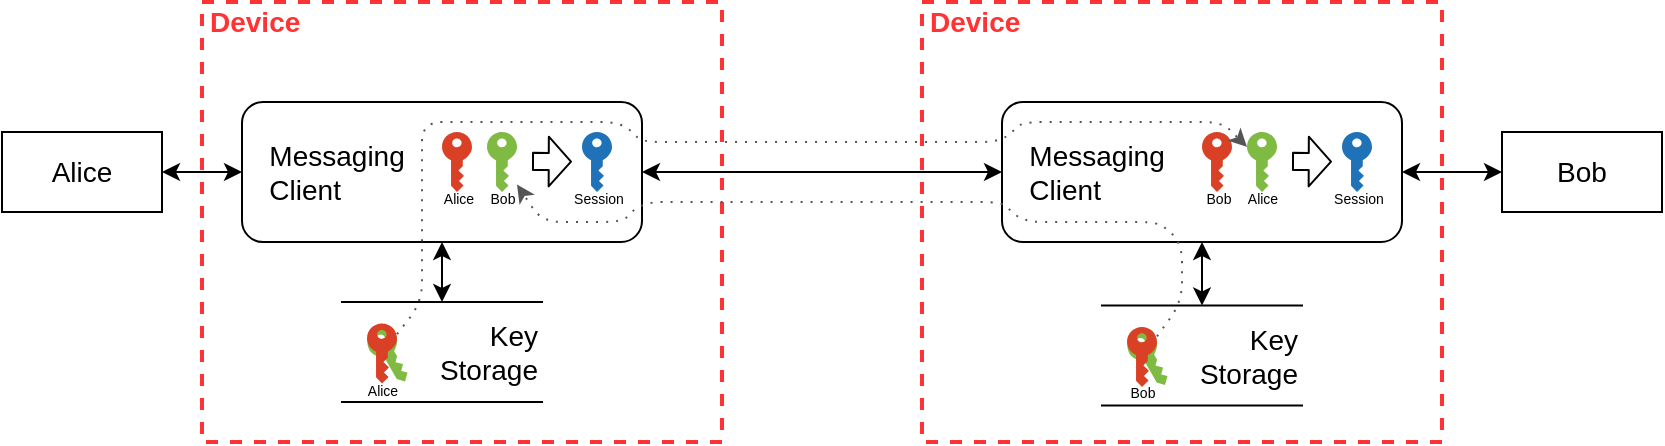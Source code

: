 <mxfile version="13.7.3" type="device"><diagram id="9IWmdSMfJTpE5Gw8eWRQ" name="Page-1"><mxGraphModel dx="944" dy="699" grid="1" gridSize="10" guides="1" tooltips="1" connect="1" arrows="1" fold="1" page="0" pageScale="1" pageWidth="850" pageHeight="1100" math="0" shadow="0"><root><mxCell id="0"/><mxCell id="1" value="Base - device" style="" parent="0"/><mxCell id="-6cK541-lj1HmDHp6ybE-33" value="&lt;font style=&quot;font-size: 14px&quot;&gt;Device&lt;/font&gt;" style="html=1;fontColor=#FF3333;fontStyle=1;align=left;verticalAlign=top;spacing=0;labelBorderColor=none;fillColor=none;dashed=1;strokeWidth=2;strokeColor=#FF3333;spacingLeft=4;spacingTop=-3;" parent="1" vertex="1"><mxGeometry x="400" y="-60" width="260" height="220" as="geometry"/></mxCell><mxCell id="WU7GWfCi_3GzVYFVgM7I-1" value="&lt;font style=&quot;font-size: 14px&quot;&gt;Device&lt;/font&gt;" style="html=1;fontColor=#FF3333;fontStyle=1;align=left;verticalAlign=top;spacing=0;labelBorderColor=none;fillColor=none;dashed=1;strokeWidth=2;strokeColor=#FF3333;spacingLeft=4;spacingTop=-3;" parent="1" vertex="1"><mxGeometry x="40" y="-60" width="260" height="220" as="geometry"/></mxCell><mxCell id="-6cK541-lj1HmDHp6ybE-15" value="&lt;blockquote style=&quot;margin: 0 0 0 40px ; border: none ; padding: 0px&quot;&gt;&lt;/blockquote&gt;&lt;span style=&quot;font-size: 14px&quot;&gt;Key&lt;/span&gt;&lt;br&gt;&lt;font style=&quot;font-size: 14px&quot;&gt;Storage&lt;/font&gt;" style="shape=partialRectangle;whiteSpace=wrap;html=1;left=0;right=0;fillColor=none;align=right;" parent="1" vertex="1"><mxGeometry x="110" y="90" width="100" height="50" as="geometry"/></mxCell><mxCell id="rx-pIHJR_-xb5jepBgxt-20" value="&lt;span style=&quot;font-size: 14px&quot;&gt;Alice&lt;/span&gt;" style="rounded=0;whiteSpace=wrap;html=1;" parent="1" vertex="1"><mxGeometry x="-60" y="5" width="80" height="40" as="geometry"/></mxCell><mxCell id="rx-pIHJR_-xb5jepBgxt-44" value="" style="endArrow=classic;startArrow=classic;html=1;fontColor=#FF3333;entryX=1;entryY=0.5;entryDx=0;entryDy=0;exitX=0;exitY=0.5;exitDx=0;exitDy=0;" parent="1" source="I14JQnqc5djPPpYl-Pe8-3" target="rx-pIHJR_-xb5jepBgxt-20" edge="1"><mxGeometry width="50" height="50" relative="1" as="geometry"><mxPoint x="190" y="115" as="sourcePoint"/><mxPoint x="40" y="77.5" as="targetPoint"/></mxGeometry></mxCell><mxCell id="I14JQnqc5djPPpYl-Pe8-3" value="&lt;font style=&quot;font-size: 14px&quot;&gt;&amp;nbsp; &amp;nbsp;Messaging&lt;br&gt;&lt;/font&gt;&lt;font style=&quot;font-size: 14px&quot;&gt;&amp;nbsp; &amp;nbsp;Client&lt;/font&gt;" style="rounded=1;whiteSpace=wrap;html=1;align=left;" parent="1" vertex="1"><mxGeometry x="60" y="-10" width="200" height="70" as="geometry"/></mxCell><mxCell id="-6cK541-lj1HmDHp6ybE-4" value="&lt;font style=&quot;font-size: 14px&quot;&gt;Bob&lt;/font&gt;" style="rounded=0;whiteSpace=wrap;html=1;" parent="1" vertex="1"><mxGeometry x="690" y="5" width="80" height="40" as="geometry"/></mxCell><mxCell id="-6cK541-lj1HmDHp6ybE-5" value="" style="endArrow=classic;startArrow=classic;html=1;fontColor=#FF3333;entryX=0;entryY=0.5;entryDx=0;entryDy=0;exitX=1;exitY=0.5;exitDx=0;exitDy=0;" parent="1" source="-6cK541-lj1HmDHp6ybE-35" target="-6cK541-lj1HmDHp6ybE-4" edge="1"><mxGeometry width="50" height="50" relative="1" as="geometry"><mxPoint x="560" y="20" as="sourcePoint"/><mxPoint x="360" y="87.5" as="targetPoint"/></mxGeometry></mxCell><mxCell id="-6cK541-lj1HmDHp6ybE-7" value="" style="endArrow=classic;startArrow=classic;html=1;fontColor=#FF3333;entryX=0;entryY=0.5;entryDx=0;entryDy=0;exitX=1;exitY=0.5;exitDx=0;exitDy=0;strokeWidth=1;fillColor=#1ba1e2;" parent="1" source="I14JQnqc5djPPpYl-Pe8-3" target="-6cK541-lj1HmDHp6ybE-35" edge="1"><mxGeometry width="50" height="50" relative="1" as="geometry"><mxPoint x="300.0" y="19.66" as="sourcePoint"/><mxPoint x="440.0" y="20" as="targetPoint"/></mxGeometry></mxCell><mxCell id="-6cK541-lj1HmDHp6ybE-23" value="&lt;font&gt;&lt;span style=&quot;font-size: 7px&quot;&gt;Session&lt;/span&gt;&lt;br&gt;&lt;/font&gt;" style="pointerEvents=1;shadow=0;dashed=0;html=1;strokeColor=none;labelPosition=center;verticalLabelPosition=bottom;verticalAlign=top;outlineConnect=0;align=center;shape=mxgraph.office.security.key_permissions;fillColor=#2072B8;fontSize=12;spacing=0;spacingTop=-10;" parent="1" vertex="1"><mxGeometry x="230.0" y="5" width="15" height="30" as="geometry"/></mxCell><mxCell id="-6cK541-lj1HmDHp6ybE-24" value="" style="endArrow=classic;startArrow=classic;html=1;fontColor=#FF3333;exitX=0.5;exitY=1;exitDx=0;exitDy=0;entryX=0.5;entryY=0;entryDx=0;entryDy=0;" parent="1" source="I14JQnqc5djPPpYl-Pe8-3" target="-6cK541-lj1HmDHp6ybE-15" edge="1"><mxGeometry width="50" height="50" relative="1" as="geometry"><mxPoint x="130" y="30" as="sourcePoint"/><mxPoint x="50" y="30" as="targetPoint"/></mxGeometry></mxCell><mxCell id="-6cK541-lj1HmDHp6ybE-34" value="&lt;blockquote style=&quot;margin: 0 0 0 40px ; border: none ; padding: 0px&quot;&gt;&lt;/blockquote&gt;&lt;span style=&quot;font-size: 14px&quot;&gt;Key&lt;/span&gt;&lt;br&gt;&lt;font style=&quot;font-size: 14px&quot;&gt;Storage&lt;/font&gt;" style="shape=partialRectangle;whiteSpace=wrap;html=1;left=0;right=0;fillColor=none;align=right;" parent="1" vertex="1"><mxGeometry x="490" y="91.74" width="100" height="50" as="geometry"/></mxCell><mxCell id="-6cK541-lj1HmDHp6ybE-35" value="&lt;font style=&quot;font-size: 14px&quot;&gt;&amp;nbsp; &amp;nbsp;Messaging&lt;br&gt;&lt;/font&gt;&lt;font style=&quot;font-size: 14px&quot;&gt;&amp;nbsp; &amp;nbsp;Client&lt;/font&gt;" style="rounded=1;whiteSpace=wrap;html=1;align=left;" parent="1" vertex="1"><mxGeometry x="440" y="-10" width="200" height="70" as="geometry"/></mxCell><mxCell id="-6cK541-lj1HmDHp6ybE-40" value="" style="endArrow=classic;startArrow=classic;html=1;fontColor=#FF3333;exitX=0.5;exitY=1;exitDx=0;exitDy=0;entryX=0.5;entryY=0;entryDx=0;entryDy=0;" parent="1" source="-6cK541-lj1HmDHp6ybE-35" target="-6cK541-lj1HmDHp6ybE-34" edge="1"><mxGeometry width="50" height="50" relative="1" as="geometry"><mxPoint x="460" y="30" as="sourcePoint"/><mxPoint x="380" y="30" as="targetPoint"/></mxGeometry></mxCell><mxCell id="Ne911svvvwrIwkVzX2rE-1" value="" style="group" vertex="1" connectable="0" parent="1"><mxGeometry x="120.005" y="100.0" width="27.99" height="33.481" as="geometry"/></mxCell><mxCell id="Ne911svvvwrIwkVzX2rE-2" value="&lt;span style=&quot;font-size: 7px&quot;&gt;&amp;nbsp;&lt;/span&gt;" style="pointerEvents=1;shadow=0;dashed=0;html=1;strokeColor=none;labelPosition=center;verticalLabelPosition=bottom;verticalAlign=top;outlineConnect=0;align=center;shape=mxgraph.office.security.key_permissions;fillColor=#7FBA42;horizontal=1;spacing=0;spacingTop=-10;rotation=330;" vertex="1" parent="Ne911svvvwrIwkVzX2rE-1"><mxGeometry x="6.495" y="1.74" width="15" height="30" as="geometry"/></mxCell><mxCell id="Ne911svvvwrIwkVzX2rE-3" value="&lt;span style=&quot;font-size: 7px&quot;&gt;Alice&lt;br&gt;&lt;/span&gt;" style="pointerEvents=1;shadow=0;dashed=0;html=1;strokeColor=none;labelPosition=center;verticalLabelPosition=bottom;verticalAlign=top;outlineConnect=0;align=center;shape=mxgraph.office.security.key_permissions;fillColor=#DA4026;spacing=0;spacingTop=-10;rotation=0;" vertex="1" parent="Ne911svvvwrIwkVzX2rE-1"><mxGeometry x="2.495" y="0.74" width="15" height="30" as="geometry"/></mxCell><mxCell id="Ne911svvvwrIwkVzX2rE-4" value="" style="group" vertex="1" connectable="0" parent="1"><mxGeometry x="500.005" y="101.74" width="27.99" height="33.481" as="geometry"/></mxCell><mxCell id="Ne911svvvwrIwkVzX2rE-5" value="&lt;span style=&quot;font-size: 7px&quot;&gt;&amp;nbsp;&lt;/span&gt;" style="pointerEvents=1;shadow=0;dashed=0;html=1;strokeColor=none;labelPosition=center;verticalLabelPosition=bottom;verticalAlign=top;outlineConnect=0;align=center;shape=mxgraph.office.security.key_permissions;fillColor=#7FBA42;horizontal=1;spacing=0;spacingTop=-10;rotation=330;" vertex="1" parent="Ne911svvvwrIwkVzX2rE-4"><mxGeometry x="6.495" y="1.74" width="15" height="30" as="geometry"/></mxCell><mxCell id="Ne911svvvwrIwkVzX2rE-6" value="&lt;span style=&quot;font-size: 7px&quot;&gt;Bob&lt;br&gt;&lt;/span&gt;" style="pointerEvents=1;shadow=0;dashed=0;html=1;strokeColor=none;labelPosition=center;verticalLabelPosition=bottom;verticalAlign=top;outlineConnect=0;align=center;shape=mxgraph.office.security.key_permissions;fillColor=#DA4026;spacing=0;spacingTop=-10;rotation=0;" vertex="1" parent="Ne911svvvwrIwkVzX2rE-4"><mxGeometry x="2.495" y="0.74" width="15" height="30" as="geometry"/></mxCell><mxCell id="Ne911svvvwrIwkVzX2rE-7" value="&lt;font style=&quot;font-size: 7px&quot;&gt;Alice&lt;/font&gt;" style="pointerEvents=1;shadow=0;dashed=0;html=1;strokeColor=none;labelPosition=center;verticalLabelPosition=bottom;verticalAlign=top;outlineConnect=0;align=center;shape=mxgraph.office.security.key_permissions;fillColor=#DA4026;spacing=0;spacingTop=-10;" vertex="1" parent="1"><mxGeometry x="160" y="5" width="15" height="30" as="geometry"/></mxCell><mxCell id="Ne911svvvwrIwkVzX2rE-8" value="&lt;font style=&quot;font-size: 7px&quot;&gt;Bob&lt;/font&gt;" style="pointerEvents=1;shadow=0;dashed=0;html=1;strokeColor=none;labelPosition=center;verticalLabelPosition=bottom;verticalAlign=top;outlineConnect=0;align=center;shape=mxgraph.office.security.key_permissions;fillColor=#7FBA42;horizontal=1;spacing=0;spacingTop=-10;" vertex="1" parent="1"><mxGeometry x="182.5" y="5" width="15" height="30" as="geometry"/></mxCell><mxCell id="Ne911svvvwrIwkVzX2rE-9" value="" style="shape=flexArrow;endArrow=classic;html=1;width=8.605;endSize=3.375;endWidth=15.236;" edge="1" parent="1"><mxGeometry width="50" height="50" relative="1" as="geometry"><mxPoint x="205.0" y="19.71" as="sourcePoint"/><mxPoint x="225.0" y="19.79" as="targetPoint"/></mxGeometry></mxCell><mxCell id="Ne911svvvwrIwkVzX2rE-10" value="&lt;font&gt;&lt;span style=&quot;font-size: 7px&quot;&gt;Session&lt;/span&gt;&lt;br&gt;&lt;/font&gt;" style="pointerEvents=1;shadow=0;dashed=0;html=1;strokeColor=none;labelPosition=center;verticalLabelPosition=bottom;verticalAlign=top;outlineConnect=0;align=center;shape=mxgraph.office.security.key_permissions;fillColor=#2072B8;fontSize=12;spacing=0;spacingTop=-10;" vertex="1" parent="1"><mxGeometry x="610.0" y="5" width="15" height="30" as="geometry"/></mxCell><mxCell id="Ne911svvvwrIwkVzX2rE-11" value="&lt;span style=&quot;font-size: 7px&quot;&gt;Bob&lt;/span&gt;" style="pointerEvents=1;shadow=0;dashed=0;html=1;strokeColor=none;labelPosition=center;verticalLabelPosition=bottom;verticalAlign=top;outlineConnect=0;align=center;shape=mxgraph.office.security.key_permissions;fillColor=#DA4026;spacing=0;spacingTop=-10;" vertex="1" parent="1"><mxGeometry x="540" y="5" width="15" height="30" as="geometry"/></mxCell><mxCell id="Ne911svvvwrIwkVzX2rE-12" value="&lt;font style=&quot;font-size: 7px&quot;&gt;Alice&lt;/font&gt;" style="pointerEvents=1;shadow=0;dashed=0;html=1;strokeColor=none;labelPosition=center;verticalLabelPosition=bottom;verticalAlign=top;outlineConnect=0;align=center;shape=mxgraph.office.security.key_permissions;fillColor=#7FBA42;horizontal=1;spacing=0;spacingTop=-10;" vertex="1" parent="1"><mxGeometry x="562.5" y="5" width="15" height="30" as="geometry"/></mxCell><mxCell id="Ne911svvvwrIwkVzX2rE-13" value="" style="shape=flexArrow;endArrow=classic;html=1;width=8.605;endSize=3.375;endWidth=15.236;" edge="1" parent="1"><mxGeometry width="50" height="50" relative="1" as="geometry"><mxPoint x="585.0" y="19.71" as="sourcePoint"/><mxPoint x="605.0" y="19.79" as="targetPoint"/></mxGeometry></mxCell><mxCell id="Ne911svvvwrIwkVzX2rE-14" value="" style="endArrow=classic;html=1;strokeWidth=1;dashed=1;dashPattern=1 4;strokeColor=#555555;" edge="1" parent="1" source="Ne911svvvwrIwkVzX2rE-6" target="Ne911svvvwrIwkVzX2rE-8"><mxGeometry width="50" height="50" relative="1" as="geometry"><mxPoint x="290" y="130" as="sourcePoint"/><mxPoint x="340" y="80" as="targetPoint"/><Array as="points"><mxPoint x="530" y="90"/><mxPoint x="530" y="60"/><mxPoint x="518" y="50"/><mxPoint x="450" y="50"/><mxPoint x="440" y="40"/><mxPoint x="260" y="40"/><mxPoint x="250" y="50"/><mxPoint x="210" y="50"/></Array></mxGeometry></mxCell><mxCell id="Ne911svvvwrIwkVzX2rE-15" value="" style="endArrow=classic;html=1;dashed=1;dashPattern=1 4;strokeColor=#555555;strokeWidth=1;" edge="1" parent="1" source="Ne911svvvwrIwkVzX2rE-3" target="Ne911svvvwrIwkVzX2rE-12"><mxGeometry width="50" height="50" relative="1" as="geometry"><mxPoint x="320" y="140" as="sourcePoint"/><mxPoint x="370" y="90" as="targetPoint"/><Array as="points"><mxPoint x="150" y="90"/><mxPoint x="150" y="60"/><mxPoint x="150"/><mxPoint x="250"/><mxPoint x="260" y="10"/><mxPoint x="440" y="10"/><mxPoint x="450"/><mxPoint x="550"/></Array></mxGeometry></mxCell></root></mxGraphModel></diagram></mxfile>